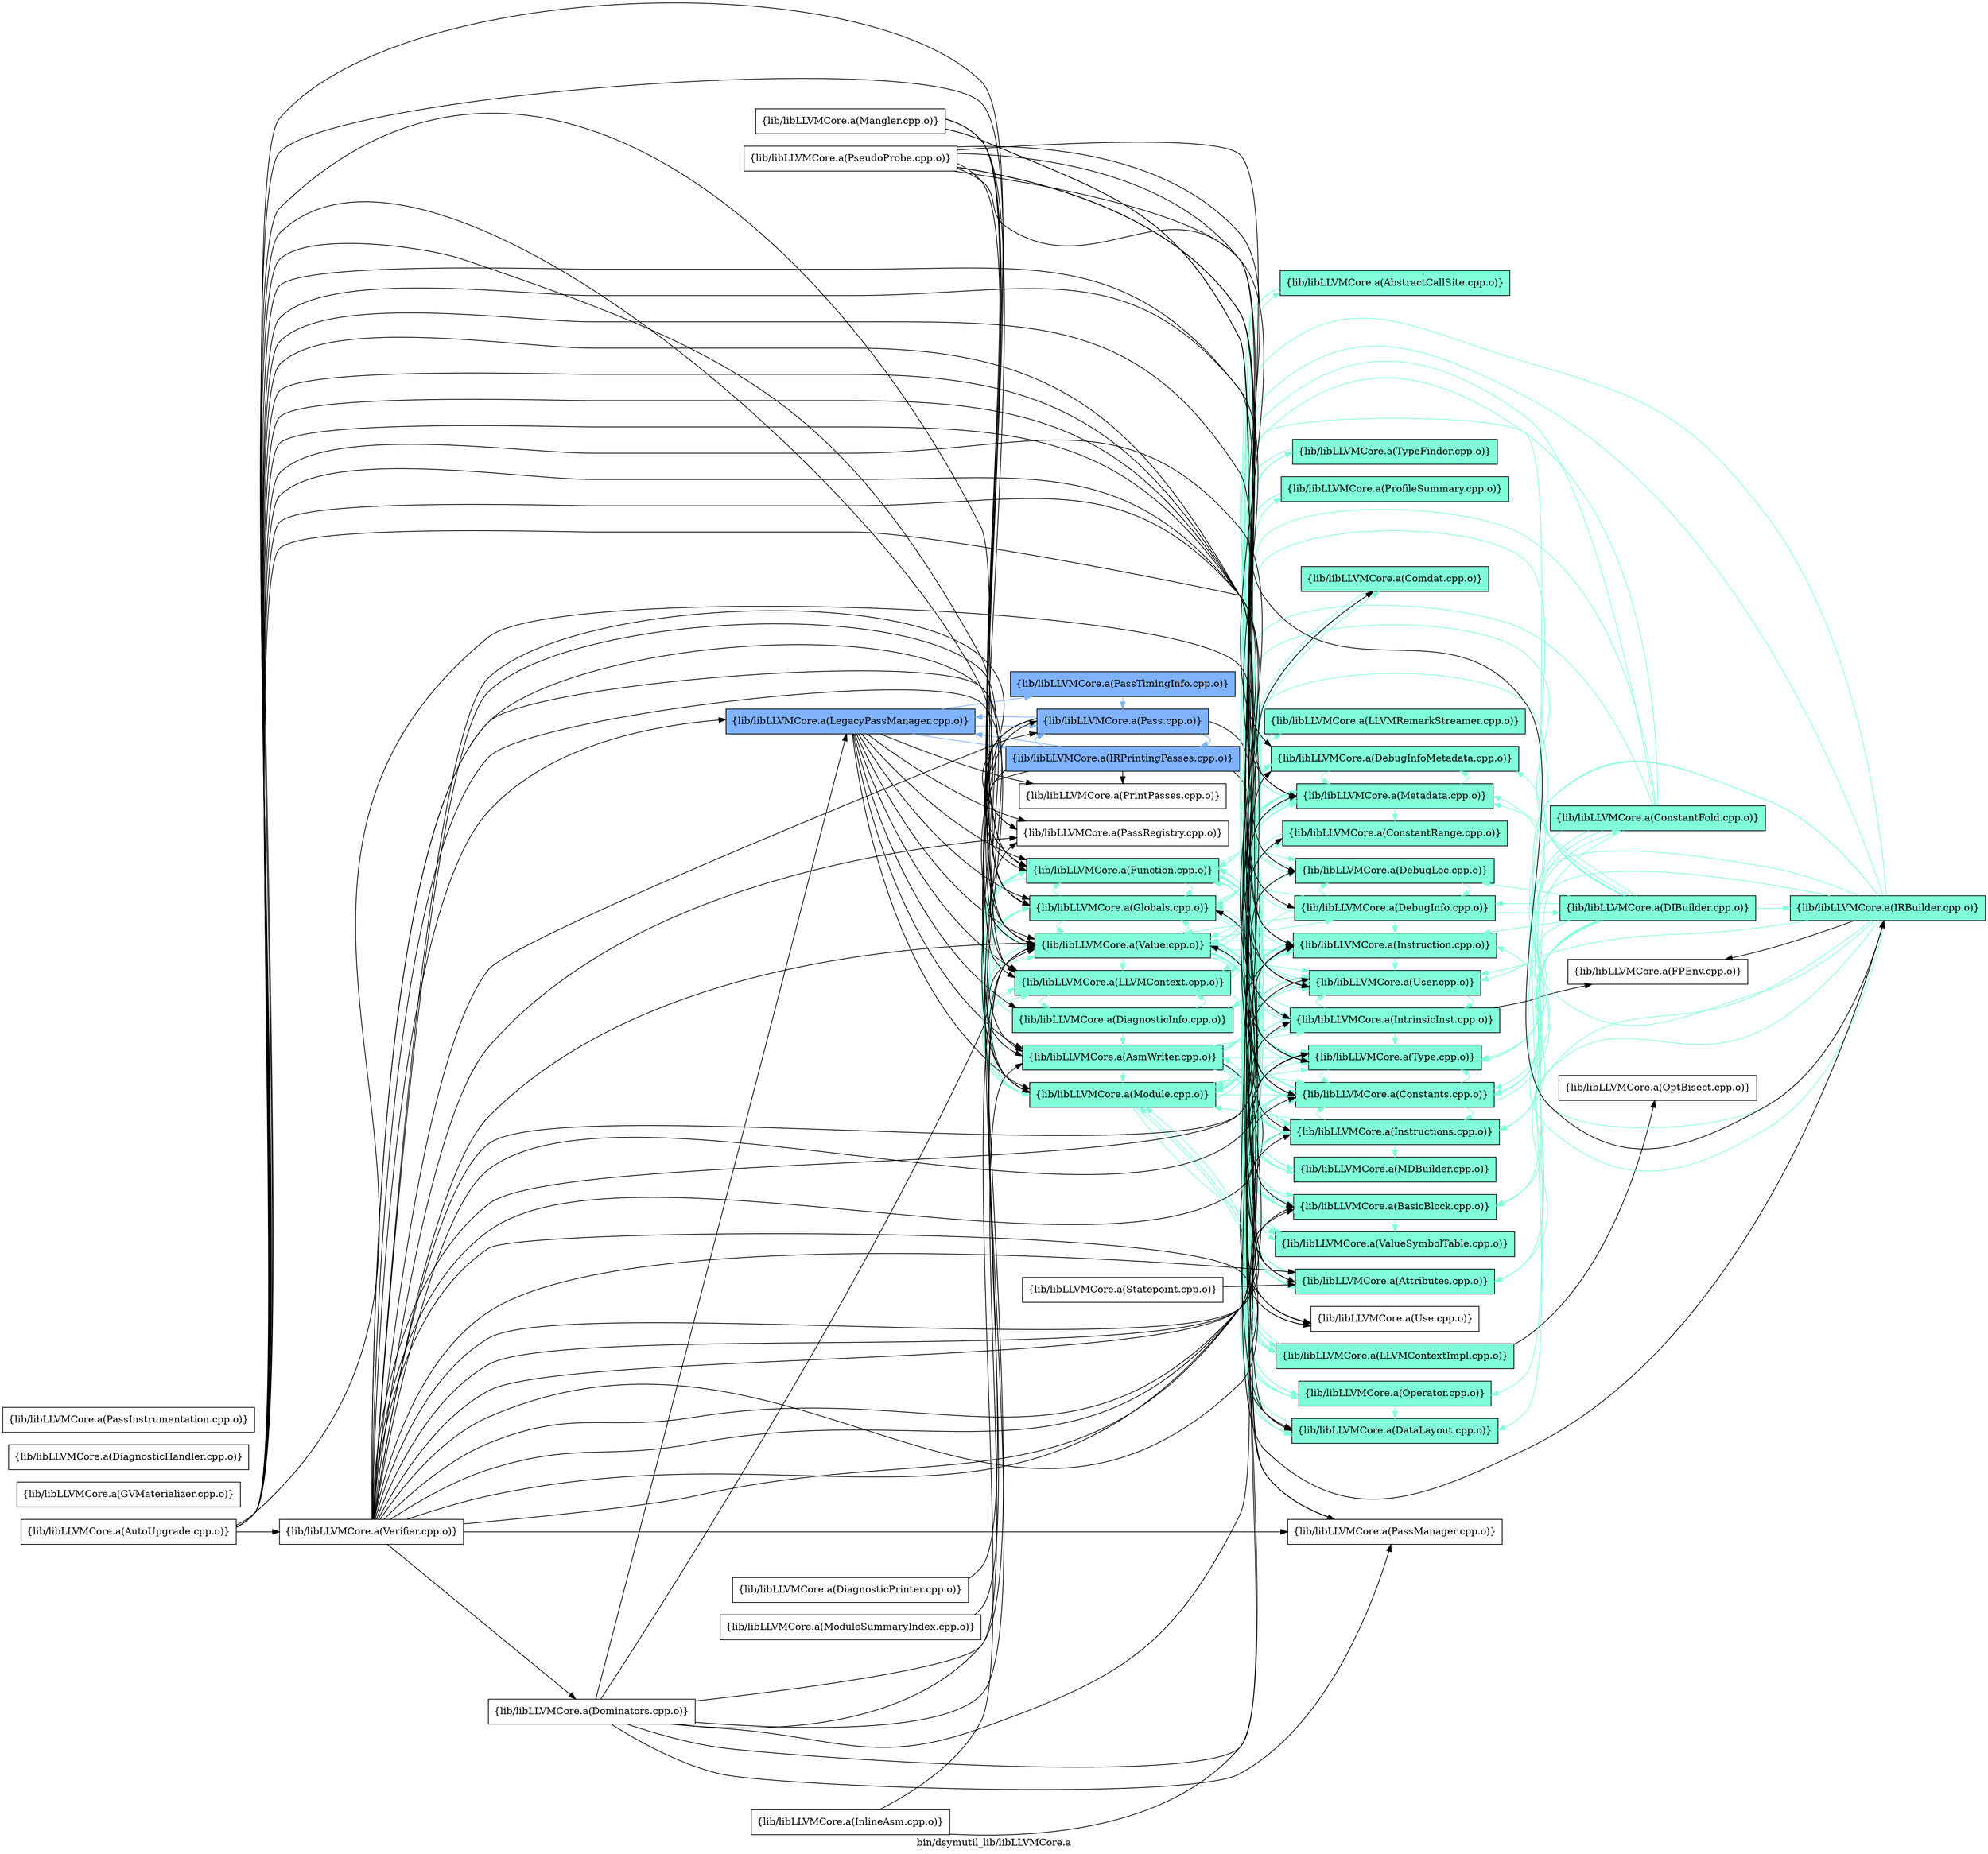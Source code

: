 digraph "bin/dsymutil_lib/libLLVMCore.a" {
	label="bin/dsymutil_lib/libLLVMCore.a";
	rankdir=LR;
	{ rank=same; Node0x5653fc4d4bd8;  }
	{ rank=same; Node0x5653fc4e3868; Node0x5653fc4da9e8; Node0x5653fc4e4218; Node0x5653fc4f0338; Node0x5653fc4eead8; Node0x5653fc4f6918; Node0x5653fc4d07b8; Node0x5653fc4e9128; Node0x5653fc4e13d8; Node0x5653fc4e1b08; Node0x5653fc4dfad8; Node0x5653fc4eb798;  }
	{ rank=same; Node0x5653fc4e4448; Node0x5653fc4ef438; Node0x5653fc4d1028; Node0x5653fc4e1ec8; Node0x5653fc4e2c88; Node0x5653fc4e4538; Node0x5653fc4daa38; Node0x5653fc4db3e8; Node0x5653fc4f7868; Node0x5653fc4f83f8; Node0x5653fc4d44a8; Node0x5653fc4e9a88; Node0x5653fc4eaf78; Node0x5653fc4ec058; Node0x5653fc4e18d8; Node0x5653fc4e2918; Node0x5653fc4dc068; Node0x5653fc4e7828; Node0x5653fc4ea258; Node0x5653fc4ea898; Node0x5653fc4e0ca8; Node0x5653fc4d3b48; Node0x5653fc4d52b8; Node0x5653fc4e00c8; Node0x5653fc4e2058;  }
	{ rank=same; Node0x5653fc4dcce8; Node0x5653fc4f0a68; Node0x5653fc4e7288; Node0x5653fc4e1248;  }

	Node0x5653fc4d4bd8 [shape=record,shape=box,group=2,style=filled,fillcolor="0.600000 0.5 1",label="{lib/libLLVMCore.a(LegacyPassManager.cpp.o)}"];
	Node0x5653fc4d4bd8 -> Node0x5653fc4e3868;
	Node0x5653fc4d4bd8 -> Node0x5653fc4da9e8;
	Node0x5653fc4d4bd8 -> Node0x5653fc4e4218;
	Node0x5653fc4d4bd8 -> Node0x5653fc4f0338;
	Node0x5653fc4d4bd8 -> Node0x5653fc4eead8[color="0.600000 0.5 1"];
	Node0x5653fc4d4bd8 -> Node0x5653fc4f6918;
	Node0x5653fc4d4bd8 -> Node0x5653fc4d07b8;
	Node0x5653fc4d4bd8 -> Node0x5653fc4e9128[color="0.600000 0.5 1"];
	Node0x5653fc4d4bd8 -> Node0x5653fc4e13d8;
	Node0x5653fc4d4bd8 -> Node0x5653fc4e1b08[color="0.600000 0.5 1"];
	Node0x5653fc4d4bd8 -> Node0x5653fc4dfad8;
	Node0x5653fc4d4bd8 -> Node0x5653fc4eb798;
	Node0x5653fc4d07b8 [shape=record,shape=box,group=1,style=filled,fillcolor="0.450000 0.5 1",label="{lib/libLLVMCore.a(Module.cpp.o)}"];
	Node0x5653fc4d07b8 -> Node0x5653fc4e1ec8[color="0.450000 0.5 1"];
	Node0x5653fc4d07b8 -> Node0x5653fc4e2c88[color="0.450000 0.5 1"];
	Node0x5653fc4d07b8 -> Node0x5653fc4da9e8[color="0.450000 0.5 1"];
	Node0x5653fc4d07b8 -> Node0x5653fc4dc068[color="0.450000 0.5 1"];
	Node0x5653fc4d07b8 -> Node0x5653fc4f0338[color="0.450000 0.5 1"];
	Node0x5653fc4d07b8 -> Node0x5653fc4f6918[color="0.450000 0.5 1"];
	Node0x5653fc4d07b8 -> Node0x5653fc4d1028[color="0.450000 0.5 1"];
	Node0x5653fc4d07b8 -> Node0x5653fc4e00c8[color="0.450000 0.5 1"];
	Node0x5653fc4d07b8 -> Node0x5653fc4e9a88[color="0.450000 0.5 1"];
	Node0x5653fc4d07b8 -> Node0x5653fc4ea258[color="0.450000 0.5 1"];
	Node0x5653fc4d07b8 -> Node0x5653fc4eaf78[color="0.450000 0.5 1"];
	Node0x5653fc4d07b8 -> Node0x5653fc4eb798[color="0.450000 0.5 1"];
	Node0x5653fc4d07b8 -> Node0x5653fc4ec058[color="0.450000 0.5 1"];
	Node0x5653fc4e9128 [shape=record,shape=box,group=2,style=filled,fillcolor="0.600000 0.5 1",label="{lib/libLLVMCore.a(Pass.cpp.o)}"];
	Node0x5653fc4e9128 -> Node0x5653fc4da9e8;
	Node0x5653fc4e9128 -> Node0x5653fc4daa38;
	Node0x5653fc4e9128 -> Node0x5653fc4eead8[color="0.600000 0.5 1"];
	Node0x5653fc4e9128 -> Node0x5653fc4f6918;
	Node0x5653fc4e9128 -> Node0x5653fc4d4bd8[color="0.600000 0.5 1"];
	Node0x5653fc4e9128 -> Node0x5653fc4e13d8;
	Node0x5653fc4e9128 -> Node0x5653fc4eb798;
	Node0x5653fc4eb798 [shape=record,shape=box,group=1,style=filled,fillcolor="0.450000 0.5 1",label="{lib/libLLVMCore.a(Value.cpp.o)}"];
	Node0x5653fc4eb798 -> Node0x5653fc4e1ec8[color="0.450000 0.5 1"];
	Node0x5653fc4eb798 -> Node0x5653fc4e2c88[color="0.450000 0.5 1"];
	Node0x5653fc4eb798 -> Node0x5653fc4e2058[color="0.450000 0.5 1"];
	Node0x5653fc4eb798 -> Node0x5653fc4da9e8[color="0.450000 0.5 1"];
	Node0x5653fc4eb798 -> Node0x5653fc4daa38[color="0.450000 0.5 1"];
	Node0x5653fc4eb798 -> Node0x5653fc4db3e8[color="0.450000 0.5 1"];
	Node0x5653fc4eb798 -> Node0x5653fc4f0338[color="0.450000 0.5 1"];
	Node0x5653fc4eb798 -> Node0x5653fc4ef438[color="0.450000 0.5 1"];
	Node0x5653fc4eb798 -> Node0x5653fc4f7868[color="0.450000 0.5 1"];
	Node0x5653fc4eb798 -> Node0x5653fc4f83f8[color="0.450000 0.5 1"];
	Node0x5653fc4eb798 -> Node0x5653fc4f6918[color="0.450000 0.5 1"];
	Node0x5653fc4eb798 -> Node0x5653fc4d3b48[color="0.450000 0.5 1"];
	Node0x5653fc4eb798 -> Node0x5653fc4d1028[color="0.450000 0.5 1"];
	Node0x5653fc4eb798 -> Node0x5653fc4e7828[color="0.450000 0.5 1"];
	Node0x5653fc4eb798 -> Node0x5653fc4e9a88[color="0.450000 0.5 1"];
	Node0x5653fc4eb798 -> Node0x5653fc4ea898;
	Node0x5653fc4eb798 -> Node0x5653fc4eaf78[color="0.450000 0.5 1"];
	Node0x5653fc4eb798 -> Node0x5653fc4ec058[color="0.450000 0.5 1"];
	Node0x5653fc4e1ec8 [shape=record,shape=box,group=1,style=filled,fillcolor="0.450000 0.5 1",label="{lib/libLLVMCore.a(Constants.cpp.o)}"];
	Node0x5653fc4e1ec8 -> Node0x5653fc4da9e8[color="0.450000 0.5 1"];
	Node0x5653fc4e1ec8 -> Node0x5653fc4dcce8[color="0.450000 0.5 1"];
	Node0x5653fc4e1ec8 -> Node0x5653fc4f0338[color="0.450000 0.5 1"];
	Node0x5653fc4e1ec8 -> Node0x5653fc4ef438[color="0.450000 0.5 1"];
	Node0x5653fc4e1ec8 -> Node0x5653fc4f7868[color="0.450000 0.5 1"];
	Node0x5653fc4e1ec8 -> Node0x5653fc4e7828[color="0.450000 0.5 1"];
	Node0x5653fc4e1ec8 -> Node0x5653fc4e9a88[color="0.450000 0.5 1"];
	Node0x5653fc4e1ec8 -> Node0x5653fc4eaf78[color="0.450000 0.5 1"];
	Node0x5653fc4e1ec8 -> Node0x5653fc4eb798[color="0.450000 0.5 1"];
	Node0x5653fc4daa38 [shape=record,shape=box,group=1,style=filled,fillcolor="0.450000 0.5 1",label="{lib/libLLVMCore.a(Attributes.cpp.o)}"];
	Node0x5653fc4daa38 -> Node0x5653fc4da9e8[color="0.450000 0.5 1"];
	Node0x5653fc4daa38 -> Node0x5653fc4e4218[color="0.450000 0.5 1"];
	Node0x5653fc4d17a8 [shape=record,shape=box,group=0,label="{lib/libLLVMCore.a(Mangler.cpp.o)}"];
	Node0x5653fc4d17a8 -> Node0x5653fc4e2c88;
	Node0x5653fc4d17a8 -> Node0x5653fc4da9e8;
	Node0x5653fc4d17a8 -> Node0x5653fc4daa38;
	Node0x5653fc4d17a8 -> Node0x5653fc4f0338;
	Node0x5653fc4d17a8 -> Node0x5653fc4d07b8;
	Node0x5653fc4d17a8 -> Node0x5653fc4eb798;
	Node0x5653fc4d1028 [shape=record,shape=box,group=1,style=filled,fillcolor="0.450000 0.5 1",label="{lib/libLLVMCore.a(Metadata.cpp.o)}"];
	Node0x5653fc4d1028 -> Node0x5653fc4e18d8[color="0.450000 0.5 1"];
	Node0x5653fc4d1028 -> Node0x5653fc4e1ec8[color="0.450000 0.5 1"];
	Node0x5653fc4d1028 -> Node0x5653fc4e2918[color="0.450000 0.5 1"];
	Node0x5653fc4d1028 -> Node0x5653fc4e4448[color="0.450000 0.5 1"];
	Node0x5653fc4d1028 -> Node0x5653fc4f6918[color="0.450000 0.5 1"];
	Node0x5653fc4d1028 -> Node0x5653fc4d3b48[color="0.450000 0.5 1"];
	Node0x5653fc4d1028 -> Node0x5653fc4d44a8[color="0.450000 0.5 1"];
	Node0x5653fc4d1028 -> Node0x5653fc4d07b8[color="0.450000 0.5 1"];
	Node0x5653fc4d1028 -> Node0x5653fc4e9a88[color="0.450000 0.5 1"];
	Node0x5653fc4d1028 -> Node0x5653fc4eb798[color="0.450000 0.5 1"];
	Node0x5653fc4e2c88 [shape=record,shape=box,group=1,style=filled,fillcolor="0.450000 0.5 1",label="{lib/libLLVMCore.a(DataLayout.cpp.o)}"];
	Node0x5653fc4e2c88 -> Node0x5653fc4f0338[color="0.450000 0.5 1"];
	Node0x5653fc4e2c88 -> Node0x5653fc4d07b8[color="0.450000 0.5 1"];
	Node0x5653fc4e2c88 -> Node0x5653fc4e9a88[color="0.450000 0.5 1"];
	Node0x5653fc4e3868 [shape=record,shape=box,group=1,style=filled,fillcolor="0.450000 0.5 1",label="{lib/libLLVMCore.a(DiagnosticInfo.cpp.o)}"];
	Node0x5653fc4e3868 -> Node0x5653fc4e4448[color="0.450000 0.5 1"];
	Node0x5653fc4e3868 -> Node0x5653fc4da9e8[color="0.450000 0.5 1"];
	Node0x5653fc4e3868 -> Node0x5653fc4e4218[color="0.450000 0.5 1"];
	Node0x5653fc4e3868 -> Node0x5653fc4ef438[color="0.450000 0.5 1"];
	Node0x5653fc4e3868 -> Node0x5653fc4f6918[color="0.450000 0.5 1"];
	Node0x5653fc4e3868 -> Node0x5653fc4d1028[color="0.450000 0.5 1"];
	Node0x5653fc4e3868 -> Node0x5653fc4eb798[color="0.450000 0.5 1"];
	Node0x5653fc4da9e8 [shape=record,shape=box,group=1,style=filled,fillcolor="0.450000 0.5 1",label="{lib/libLLVMCore.a(Function.cpp.o)}"];
	Node0x5653fc4da9e8 -> Node0x5653fc4e1ec8[color="0.450000 0.5 1"];
	Node0x5653fc4da9e8 -> Node0x5653fc4e2c88[color="0.450000 0.5 1"];
	Node0x5653fc4da9e8 -> Node0x5653fc4e4538[color="0.450000 0.5 1"];
	Node0x5653fc4da9e8 -> Node0x5653fc4daa38[color="0.450000 0.5 1"];
	Node0x5653fc4da9e8 -> Node0x5653fc4db3e8[color="0.450000 0.5 1"];
	Node0x5653fc4da9e8 -> Node0x5653fc4f0338[color="0.450000 0.5 1"];
	Node0x5653fc4da9e8 -> Node0x5653fc4f7868[color="0.450000 0.5 1"];
	Node0x5653fc4da9e8 -> Node0x5653fc4f83f8[color="0.450000 0.5 1"];
	Node0x5653fc4da9e8 -> Node0x5653fc4f6918[color="0.450000 0.5 1"];
	Node0x5653fc4da9e8 -> Node0x5653fc4d44a8[color="0.450000 0.5 1"];
	Node0x5653fc4da9e8 -> Node0x5653fc4d1028[color="0.450000 0.5 1"];
	Node0x5653fc4da9e8 -> Node0x5653fc4d07b8[color="0.450000 0.5 1"];
	Node0x5653fc4da9e8 -> Node0x5653fc4e9a88[color="0.450000 0.5 1"];
	Node0x5653fc4da9e8 -> Node0x5653fc4eaf78[color="0.450000 0.5 1"];
	Node0x5653fc4da9e8 -> Node0x5653fc4eb798[color="0.450000 0.5 1"];
	Node0x5653fc4da9e8 -> Node0x5653fc4ec058[color="0.450000 0.5 1"];
	Node0x5653fc4f0338 [shape=record,shape=box,group=1,style=filled,fillcolor="0.450000 0.5 1",label="{lib/libLLVMCore.a(Globals.cpp.o)}"];
	Node0x5653fc4f0338 -> Node0x5653fc4e18d8[color="0.450000 0.5 1"];
	Node0x5653fc4f0338 -> Node0x5653fc4e1ec8[color="0.450000 0.5 1"];
	Node0x5653fc4f0338 -> Node0x5653fc4da9e8[color="0.450000 0.5 1"];
	Node0x5653fc4f0338 -> Node0x5653fc4d1028[color="0.450000 0.5 1"];
	Node0x5653fc4f0338 -> Node0x5653fc4d07b8[color="0.450000 0.5 1"];
	Node0x5653fc4f0338 -> Node0x5653fc4e9a88[color="0.450000 0.5 1"];
	Node0x5653fc4f0338 -> Node0x5653fc4eaf78[color="0.450000 0.5 1"];
	Node0x5653fc4f0338 -> Node0x5653fc4eb798[color="0.450000 0.5 1"];
	Node0x5653fc4f0c98 [shape=record,shape=box,group=1,style=filled,fillcolor="0.450000 0.5 1",label="{lib/libLLVMCore.a(IRBuilder.cpp.o)}"];
	Node0x5653fc4f0c98 -> Node0x5653fc4e1ec8[color="0.450000 0.5 1"];
	Node0x5653fc4f0c98 -> Node0x5653fc4e2c88[color="0.450000 0.5 1"];
	Node0x5653fc4f0c98 -> Node0x5653fc4da9e8[color="0.450000 0.5 1"];
	Node0x5653fc4f0c98 -> Node0x5653fc4daa38[color="0.450000 0.5 1"];
	Node0x5653fc4f0c98 -> Node0x5653fc4db3e8[color="0.450000 0.5 1"];
	Node0x5653fc4f0c98 -> Node0x5653fc4f0338[color="0.450000 0.5 1"];
	Node0x5653fc4f0c98 -> Node0x5653fc4f0a68;
	Node0x5653fc4f0c98 -> Node0x5653fc4ef438[color="0.450000 0.5 1"];
	Node0x5653fc4f0c98 -> Node0x5653fc4f7868[color="0.450000 0.5 1"];
	Node0x5653fc4f0c98 -> Node0x5653fc4d1028[color="0.450000 0.5 1"];
	Node0x5653fc4f0c98 -> Node0x5653fc4e9a88[color="0.450000 0.5 1"];
	Node0x5653fc4f0c98 -> Node0x5653fc4eaf78[color="0.450000 0.5 1"];
	Node0x5653fc4f0c98 -> Node0x5653fc4eb798[color="0.450000 0.5 1"];
	Node0x5653fc4efbb8 [shape=record,shape=box,group=0,label="{lib/libLLVMCore.a(InlineAsm.cpp.o)}"];
	Node0x5653fc4efbb8 -> Node0x5653fc4e9a88;
	Node0x5653fc4efbb8 -> Node0x5653fc4eb798;
	Node0x5653fc4ef438 [shape=record,shape=box,group=1,style=filled,fillcolor="0.450000 0.5 1",label="{lib/libLLVMCore.a(Instruction.cpp.o)}"];
	Node0x5653fc4ef438 -> Node0x5653fc4e1ec8[color="0.450000 0.5 1"];
	Node0x5653fc4ef438 -> Node0x5653fc4daa38[color="0.450000 0.5 1"];
	Node0x5653fc4ef438 -> Node0x5653fc4db3e8[color="0.450000 0.5 1"];
	Node0x5653fc4ef438 -> Node0x5653fc4f7868[color="0.450000 0.5 1"];
	Node0x5653fc4ef438 -> Node0x5653fc4d1028[color="0.450000 0.5 1"];
	Node0x5653fc4ef438 -> Node0x5653fc4eaf78[color="0.450000 0.5 1"];
	Node0x5653fc4ef438 -> Node0x5653fc4eb798[color="0.450000 0.5 1"];
	Node0x5653fc4f7868 [shape=record,shape=box,group=1,style=filled,fillcolor="0.450000 0.5 1",label="{lib/libLLVMCore.a(Instructions.cpp.o)}"];
	Node0x5653fc4f7868 -> Node0x5653fc4e1ec8[color="0.450000 0.5 1"];
	Node0x5653fc4f7868 -> Node0x5653fc4e2c88[color="0.450000 0.5 1"];
	Node0x5653fc4f7868 -> Node0x5653fc4da9e8[color="0.450000 0.5 1"];
	Node0x5653fc4f7868 -> Node0x5653fc4daa38[color="0.450000 0.5 1"];
	Node0x5653fc4f7868 -> Node0x5653fc4db3e8[color="0.450000 0.5 1"];
	Node0x5653fc4f7868 -> Node0x5653fc4ef438[color="0.450000 0.5 1"];
	Node0x5653fc4f7868 -> Node0x5653fc4d3b48[color="0.450000 0.5 1"];
	Node0x5653fc4f7868 -> Node0x5653fc4d44a8[color="0.450000 0.5 1"];
	Node0x5653fc4f7868 -> Node0x5653fc4d1028[color="0.450000 0.5 1"];
	Node0x5653fc4f7868 -> Node0x5653fc4d07b8[color="0.450000 0.5 1"];
	Node0x5653fc4f7868 -> Node0x5653fc4e7828[color="0.450000 0.5 1"];
	Node0x5653fc4f7868 -> Node0x5653fc4e9a88[color="0.450000 0.5 1"];
	Node0x5653fc4f7868 -> Node0x5653fc4ea898;
	Node0x5653fc4f7868 -> Node0x5653fc4eaf78[color="0.450000 0.5 1"];
	Node0x5653fc4f7868 -> Node0x5653fc4eb798[color="0.450000 0.5 1"];
	Node0x5653fc4f6918 [shape=record,shape=box,group=1,style=filled,fillcolor="0.450000 0.5 1",label="{lib/libLLVMCore.a(LLVMContext.cpp.o)}"];
	Node0x5653fc4f6918 -> Node0x5653fc4e3868[color="0.450000 0.5 1"];
	Node0x5653fc4f6918 -> Node0x5653fc4d3b48[color="0.450000 0.5 1"];
	Node0x5653fc4f6918 -> Node0x5653fc4d52b8[color="0.450000 0.5 1"];
	Node0x5653fc4e9a88 [shape=record,shape=box,group=1,style=filled,fillcolor="0.450000 0.5 1",label="{lib/libLLVMCore.a(Type.cpp.o)}"];
	Node0x5653fc4e9a88 -> Node0x5653fc4e1ec8[color="0.450000 0.5 1"];
	Node0x5653fc4eaf78 [shape=record,shape=box,group=1,style=filled,fillcolor="0.450000 0.5 1",label="{lib/libLLVMCore.a(User.cpp.o)}"];
	Node0x5653fc4eaf78 -> Node0x5653fc4f83f8[color="0.450000 0.5 1"];
	Node0x5653fc4eaf78 -> Node0x5653fc4ea898;
	Node0x5653fc4db3e8 [shape=record,shape=box,group=1,style=filled,fillcolor="0.450000 0.5 1",label="{lib/libLLVMCore.a(BasicBlock.cpp.o)}"];
	Node0x5653fc4db3e8 -> Node0x5653fc4e1ec8[color="0.450000 0.5 1"];
	Node0x5653fc4db3e8 -> Node0x5653fc4ef438[color="0.450000 0.5 1"];
	Node0x5653fc4db3e8 -> Node0x5653fc4f7868[color="0.450000 0.5 1"];
	Node0x5653fc4db3e8 -> Node0x5653fc4d1028[color="0.450000 0.5 1"];
	Node0x5653fc4db3e8 -> Node0x5653fc4e9a88[color="0.450000 0.5 1"];
	Node0x5653fc4db3e8 -> Node0x5653fc4eaf78[color="0.450000 0.5 1"];
	Node0x5653fc4db3e8 -> Node0x5653fc4eb798[color="0.450000 0.5 1"];
	Node0x5653fc4db3e8 -> Node0x5653fc4ec058[color="0.450000 0.5 1"];
	Node0x5653fc4f83f8 [shape=record,shape=box,group=1,style=filled,fillcolor="0.450000 0.5 1",label="{lib/libLLVMCore.a(IntrinsicInst.cpp.o)}"];
	Node0x5653fc4f83f8 -> Node0x5653fc4e1ec8[color="0.450000 0.5 1"];
	Node0x5653fc4f83f8 -> Node0x5653fc4e2c88[color="0.450000 0.5 1"];
	Node0x5653fc4f83f8 -> Node0x5653fc4e2918[color="0.450000 0.5 1"];
	Node0x5653fc4f83f8 -> Node0x5653fc4db3e8[color="0.450000 0.5 1"];
	Node0x5653fc4f83f8 -> Node0x5653fc4f0a68;
	Node0x5653fc4f83f8 -> Node0x5653fc4ef438[color="0.450000 0.5 1"];
	Node0x5653fc4f83f8 -> Node0x5653fc4f7868[color="0.450000 0.5 1"];
	Node0x5653fc4f83f8 -> Node0x5653fc4d1028[color="0.450000 0.5 1"];
	Node0x5653fc4f83f8 -> Node0x5653fc4d07b8[color="0.450000 0.5 1"];
	Node0x5653fc4f83f8 -> Node0x5653fc4e9a88[color="0.450000 0.5 1"];
	Node0x5653fc4f83f8 -> Node0x5653fc4eaf78[color="0.450000 0.5 1"];
	Node0x5653fc4f83f8 -> Node0x5653fc4eb798[color="0.450000 0.5 1"];
	Node0x5653fc4e7828 [shape=record,shape=box,group=1,style=filled,fillcolor="0.450000 0.5 1",label="{lib/libLLVMCore.a(Operator.cpp.o)}"];
	Node0x5653fc4e7828 -> Node0x5653fc4e1ec8[color="0.450000 0.5 1"];
	Node0x5653fc4e7828 -> Node0x5653fc4e2c88[color="0.450000 0.5 1"];
	Node0x5653fc4e7828 -> Node0x5653fc4e9a88[color="0.450000 0.5 1"];
	Node0x5653fc4e2918 [shape=record,shape=box,group=1,style=filled,fillcolor="0.450000 0.5 1",label="{lib/libLLVMCore.a(DebugInfoMetadata.cpp.o)}"];
	Node0x5653fc4e2918 -> Node0x5653fc4e1ec8[color="0.450000 0.5 1"];
	Node0x5653fc4e2918 -> Node0x5653fc4f6918[color="0.450000 0.5 1"];
	Node0x5653fc4e2918 -> Node0x5653fc4d3b48[color="0.450000 0.5 1"];
	Node0x5653fc4e2918 -> Node0x5653fc4d1028[color="0.450000 0.5 1"];
	Node0x5653fc4e2918 -> Node0x5653fc4e9a88[color="0.450000 0.5 1"];
	Node0x5653fc4e18d8 [shape=record,shape=box,group=1,style=filled,fillcolor="0.450000 0.5 1",label="{lib/libLLVMCore.a(ConstantRange.cpp.o)}"];
	Node0x5653fc4e18d8 -> Node0x5653fc4f7868[color="0.450000 0.5 1"];
	Node0x5653fc4e13d8 [shape=record,shape=box,group=0,label="{lib/libLLVMCore.a(PassRegistry.cpp.o)}"];
	Node0x5653fc4e4448 [shape=record,shape=box,group=1,style=filled,fillcolor="0.450000 0.5 1",label="{lib/libLLVMCore.a(DebugLoc.cpp.o)}"];
	Node0x5653fc4e4448 -> Node0x5653fc4e2058[color="0.450000 0.5 1"];
	Node0x5653fc4e4448 -> Node0x5653fc4e2918[color="0.450000 0.5 1"];
	Node0x5653fc4e4448 -> Node0x5653fc4d1028[color="0.450000 0.5 1"];
	Node0x5653fc4dbb68 [shape=record,shape=box,group=0,label="{lib/libLLVMCore.a(Dominators.cpp.o)}"];
	Node0x5653fc4dbb68 -> Node0x5653fc4e4218;
	Node0x5653fc4dbb68 -> Node0x5653fc4db3e8;
	Node0x5653fc4dbb68 -> Node0x5653fc4ef438;
	Node0x5653fc4dbb68 -> Node0x5653fc4d4bd8;
	Node0x5653fc4dbb68 -> Node0x5653fc4e9128;
	Node0x5653fc4dbb68 -> Node0x5653fc4e0ca8;
	Node0x5653fc4dbb68 -> Node0x5653fc4e13d8;
	Node0x5653fc4dbb68 -> Node0x5653fc4eb798;
	Node0x5653fc4ea898 [shape=record,shape=box,group=0,label="{lib/libLLVMCore.a(Use.cpp.o)}"];
	Node0x5653fc4e4218 [shape=record,shape=box,group=1,style=filled,fillcolor="0.450000 0.5 1",label="{lib/libLLVMCore.a(AsmWriter.cpp.o)}"];
	Node0x5653fc4e4218 -> Node0x5653fc4e18d8[color="0.450000 0.5 1"];
	Node0x5653fc4e4218 -> Node0x5653fc4e1ec8[color="0.450000 0.5 1"];
	Node0x5653fc4e4218 -> Node0x5653fc4e2918[color="0.450000 0.5 1"];
	Node0x5653fc4e4218 -> Node0x5653fc4da9e8[color="0.450000 0.5 1"];
	Node0x5653fc4e4218 -> Node0x5653fc4daa38[color="0.450000 0.5 1"];
	Node0x5653fc4e4218 -> Node0x5653fc4db3e8[color="0.450000 0.5 1"];
	Node0x5653fc4e4218 -> Node0x5653fc4dc068[color="0.450000 0.5 1"];
	Node0x5653fc4e4218 -> Node0x5653fc4f0338[color="0.450000 0.5 1"];
	Node0x5653fc4e4218 -> Node0x5653fc4ef438[color="0.450000 0.5 1"];
	Node0x5653fc4e4218 -> Node0x5653fc4f7868[color="0.450000 0.5 1"];
	Node0x5653fc4e4218 -> Node0x5653fc4f83f8[color="0.450000 0.5 1"];
	Node0x5653fc4e4218 -> Node0x5653fc4f6918[color="0.450000 0.5 1"];
	Node0x5653fc4e4218 -> Node0x5653fc4d1028[color="0.450000 0.5 1"];
	Node0x5653fc4e4218 -> Node0x5653fc4d07b8[color="0.450000 0.5 1"];
	Node0x5653fc4e4218 -> Node0x5653fc4e7828[color="0.450000 0.5 1"];
	Node0x5653fc4e4218 -> Node0x5653fc4e9a88[color="0.450000 0.5 1"];
	Node0x5653fc4e4218 -> Node0x5653fc4ea258[color="0.450000 0.5 1"];
	Node0x5653fc4e4218 -> Node0x5653fc4ea898;
	Node0x5653fc4e4218 -> Node0x5653fc4eaf78[color="0.450000 0.5 1"];
	Node0x5653fc4e4218 -> Node0x5653fc4eb798[color="0.450000 0.5 1"];
	Node0x5653fc4dc068 [shape=record,shape=box,group=1,style=filled,fillcolor="0.450000 0.5 1",label="{lib/libLLVMCore.a(Comdat.cpp.o)}"];
	Node0x5653fc4dc068 -> Node0x5653fc4d07b8[color="0.450000 0.5 1"];
	Node0x5653fc4e1b08 [shape=record,shape=box,group=2,style=filled,fillcolor="0.600000 0.5 1",label="{lib/libLLVMCore.a(PassTimingInfo.cpp.o)}"];
	Node0x5653fc4e1b08 -> Node0x5653fc4e9128[color="0.600000 0.5 1"];
	Node0x5653fc4e2058 [shape=record,shape=box,group=1,style=filled,fillcolor="0.450000 0.5 1",label="{lib/libLLVMCore.a(DebugInfo.cpp.o)}"];
	Node0x5653fc4e2058 -> Node0x5653fc4e1248[color="0.450000 0.5 1"];
	Node0x5653fc4e2058 -> Node0x5653fc4e2918[color="0.450000 0.5 1"];
	Node0x5653fc4e2058 -> Node0x5653fc4e4448[color="0.450000 0.5 1"];
	Node0x5653fc4e2058 -> Node0x5653fc4da9e8[color="0.450000 0.5 1"];
	Node0x5653fc4e2058 -> Node0x5653fc4ef438[color="0.450000 0.5 1"];
	Node0x5653fc4e2058 -> Node0x5653fc4d1028[color="0.450000 0.5 1"];
	Node0x5653fc4e2058 -> Node0x5653fc4d07b8[color="0.450000 0.5 1"];
	Node0x5653fc4e2058 -> Node0x5653fc4eb798[color="0.450000 0.5 1"];
	Node0x5653fc4dfad8 [shape=record,shape=box,group=0,label="{lib/libLLVMCore.a(PrintPasses.cpp.o)}"];
	Node0x5653fc4eead8 [shape=record,shape=box,group=2,style=filled,fillcolor="0.600000 0.5 1",label="{lib/libLLVMCore.a(IRPrintingPasses.cpp.o)}"];
	Node0x5653fc4eead8 -> Node0x5653fc4e4218;
	Node0x5653fc4eead8 -> Node0x5653fc4d4bd8[color="0.600000 0.5 1"];
	Node0x5653fc4eead8 -> Node0x5653fc4e9128[color="0.600000 0.5 1"];
	Node0x5653fc4eead8 -> Node0x5653fc4e0ca8;
	Node0x5653fc4eead8 -> Node0x5653fc4e13d8;
	Node0x5653fc4eead8 -> Node0x5653fc4dfad8;
	Node0x5653fc4eead8 -> Node0x5653fc4eb798;
	Node0x5653fc4ec738 [shape=record,shape=box,group=0,label="{lib/libLLVMCore.a(Verifier.cpp.o)}"];
	Node0x5653fc4ec738 -> Node0x5653fc4e18d8;
	Node0x5653fc4ec738 -> Node0x5653fc4e1ec8;
	Node0x5653fc4ec738 -> Node0x5653fc4e2c88;
	Node0x5653fc4ec738 -> Node0x5653fc4e2918;
	Node0x5653fc4ec738 -> Node0x5653fc4e4448;
	Node0x5653fc4ec738 -> Node0x5653fc4dbb68;
	Node0x5653fc4ec738 -> Node0x5653fc4da9e8;
	Node0x5653fc4ec738 -> Node0x5653fc4e4218;
	Node0x5653fc4ec738 -> Node0x5653fc4daa38;
	Node0x5653fc4ec738 -> Node0x5653fc4db3e8;
	Node0x5653fc4ec738 -> Node0x5653fc4dc068;
	Node0x5653fc4ec738 -> Node0x5653fc4f0338;
	Node0x5653fc4ec738 -> Node0x5653fc4ef438;
	Node0x5653fc4ec738 -> Node0x5653fc4f7868;
	Node0x5653fc4ec738 -> Node0x5653fc4f83f8;
	Node0x5653fc4ec738 -> Node0x5653fc4f6918;
	Node0x5653fc4ec738 -> Node0x5653fc4d4bd8;
	Node0x5653fc4ec738 -> Node0x5653fc4d1028;
	Node0x5653fc4ec738 -> Node0x5653fc4d07b8;
	Node0x5653fc4ec738 -> Node0x5653fc4e9128;
	Node0x5653fc4ec738 -> Node0x5653fc4e0ca8;
	Node0x5653fc4ec738 -> Node0x5653fc4e13d8;
	Node0x5653fc4ec738 -> Node0x5653fc4e9a88;
	Node0x5653fc4ec738 -> Node0x5653fc4eaf78;
	Node0x5653fc4ec738 -> Node0x5653fc4eb798;
	Node0x5653fc4d44a8 [shape=record,shape=box,group=1,style=filled,fillcolor="0.450000 0.5 1",label="{lib/libLLVMCore.a(MDBuilder.cpp.o)}"];
	Node0x5653fc4d44a8 -> Node0x5653fc4e1ec8[color="0.450000 0.5 1"];
	Node0x5653fc4d44a8 -> Node0x5653fc4d1028[color="0.450000 0.5 1"];
	Node0x5653fc4d44a8 -> Node0x5653fc4e9a88[color="0.450000 0.5 1"];
	Node0x5653fc4d44a8 -> Node0x5653fc4eb798[color="0.450000 0.5 1"];
	Node0x5653fc4e0ca8 [shape=record,shape=box,group=0,label="{lib/libLLVMCore.a(PassManager.cpp.o)}"];
	Node0x5653fc4e0ca8 -> Node0x5653fc4f0338;
	Node0x5653fc4e0ca8 -> Node0x5653fc4eb798;
	Node0x5653fc4e1248 [shape=record,shape=box,group=1,style=filled,fillcolor="0.450000 0.5 1",label="{lib/libLLVMCore.a(DIBuilder.cpp.o)}"];
	Node0x5653fc4e1248 -> Node0x5653fc4e1ec8[color="0.450000 0.5 1"];
	Node0x5653fc4e1248 -> Node0x5653fc4e2058[color="0.450000 0.5 1"];
	Node0x5653fc4e1248 -> Node0x5653fc4e2918[color="0.450000 0.5 1"];
	Node0x5653fc4e1248 -> Node0x5653fc4e4448[color="0.450000 0.5 1"];
	Node0x5653fc4e1248 -> Node0x5653fc4da9e8[color="0.450000 0.5 1"];
	Node0x5653fc4e1248 -> Node0x5653fc4daa38[color="0.450000 0.5 1"];
	Node0x5653fc4e1248 -> Node0x5653fc4db3e8[color="0.450000 0.5 1"];
	Node0x5653fc4e1248 -> Node0x5653fc4f0c98[color="0.450000 0.5 1"];
	Node0x5653fc4e1248 -> Node0x5653fc4ef438[color="0.450000 0.5 1"];
	Node0x5653fc4e1248 -> Node0x5653fc4f7868[color="0.450000 0.5 1"];
	Node0x5653fc4e1248 -> Node0x5653fc4d1028[color="0.450000 0.5 1"];
	Node0x5653fc4e1248 -> Node0x5653fc4d07b8[color="0.450000 0.5 1"];
	Node0x5653fc4e1248 -> Node0x5653fc4e9a88[color="0.450000 0.5 1"];
	Node0x5653fc4e1248 -> Node0x5653fc4eaf78[color="0.450000 0.5 1"];
	Node0x5653fc4e1248 -> Node0x5653fc4eb798[color="0.450000 0.5 1"];
	Node0x5653fc4dfbc8 [shape=record,shape=box,group=0,label="{lib/libLLVMCore.a(Statepoint.cpp.o)}"];
	Node0x5653fc4dfbc8 -> Node0x5653fc4daa38;
	Node0x5653fc4e0848 [shape=record,shape=box,group=0,label="{lib/libLLVMCore.a(PseudoProbe.cpp.o)}"];
	Node0x5653fc4e0848 -> Node0x5653fc4e1ec8;
	Node0x5653fc4e0848 -> Node0x5653fc4e2918;
	Node0x5653fc4e0848 -> Node0x5653fc4e4448;
	Node0x5653fc4e0848 -> Node0x5653fc4f0c98;
	Node0x5653fc4e0848 -> Node0x5653fc4ef438;
	Node0x5653fc4e0848 -> Node0x5653fc4d1028;
	Node0x5653fc4e0848 -> Node0x5653fc4e9a88;
	Node0x5653fc4e0848 -> Node0x5653fc4eaf78;
	Node0x5653fc4e0848 -> Node0x5653fc4eb798;
	Node0x5653fc4e4538 [shape=record,shape=box,group=1,style=filled,fillcolor="0.450000 0.5 1",label="{lib/libLLVMCore.a(AbstractCallSite.cpp.o)}"];
	Node0x5653fc4e4538 -> Node0x5653fc4e1ec8[color="0.450000 0.5 1"];
	Node0x5653fc4e4538 -> Node0x5653fc4f7868[color="0.450000 0.5 1"];
	Node0x5653fc4e4538 -> Node0x5653fc4d1028[color="0.450000 0.5 1"];
	Node0x5653fc4e4538 -> Node0x5653fc4eaf78[color="0.450000 0.5 1"];
	Node0x5653fc4dcce8 [shape=record,shape=box,group=1,style=filled,fillcolor="0.450000 0.5 1",label="{lib/libLLVMCore.a(ConstantFold.cpp.o)}"];
	Node0x5653fc4dcce8 -> Node0x5653fc4e1ec8[color="0.450000 0.5 1"];
	Node0x5653fc4dcce8 -> Node0x5653fc4da9e8[color="0.450000 0.5 1"];
	Node0x5653fc4dcce8 -> Node0x5653fc4f0338[color="0.450000 0.5 1"];
	Node0x5653fc4dcce8 -> Node0x5653fc4f7868[color="0.450000 0.5 1"];
	Node0x5653fc4dcce8 -> Node0x5653fc4d07b8[color="0.450000 0.5 1"];
	Node0x5653fc4dcce8 -> Node0x5653fc4e7828[color="0.450000 0.5 1"];
	Node0x5653fc4dcce8 -> Node0x5653fc4e9a88[color="0.450000 0.5 1"];
	Node0x5653fc4dcce8 -> Node0x5653fc4eb798[color="0.450000 0.5 1"];
	Node0x5653fc4e00c8 [shape=record,shape=box,group=1,style=filled,fillcolor="0.450000 0.5 1",label="{lib/libLLVMCore.a(ProfileSummary.cpp.o)}"];
	Node0x5653fc4e00c8 -> Node0x5653fc4e1ec8[color="0.450000 0.5 1"];
	Node0x5653fc4e00c8 -> Node0x5653fc4d1028[color="0.450000 0.5 1"];
	Node0x5653fc4e00c8 -> Node0x5653fc4e9a88[color="0.450000 0.5 1"];
	Node0x5653fc4dbb18 [shape=record,shape=box,group=0,label="{lib/libLLVMCore.a(AutoUpgrade.cpp.o)}"];
	Node0x5653fc4dbb18 -> Node0x5653fc4e1ec8;
	Node0x5653fc4dbb18 -> Node0x5653fc4e2c88;
	Node0x5653fc4dbb18 -> Node0x5653fc4e2058;
	Node0x5653fc4dbb18 -> Node0x5653fc4da9e8;
	Node0x5653fc4dbb18 -> Node0x5653fc4daa38;
	Node0x5653fc4dbb18 -> Node0x5653fc4db3e8;
	Node0x5653fc4dbb18 -> Node0x5653fc4f0338;
	Node0x5653fc4dbb18 -> Node0x5653fc4f0c98;
	Node0x5653fc4dbb18 -> Node0x5653fc4ef438;
	Node0x5653fc4dbb18 -> Node0x5653fc4f7868;
	Node0x5653fc4dbb18 -> Node0x5653fc4f83f8;
	Node0x5653fc4dbb18 -> Node0x5653fc4f6918;
	Node0x5653fc4dbb18 -> Node0x5653fc4d1028;
	Node0x5653fc4dbb18 -> Node0x5653fc4d07b8;
	Node0x5653fc4dbb18 -> Node0x5653fc4e9a88;
	Node0x5653fc4dbb18 -> Node0x5653fc4eaf78;
	Node0x5653fc4dbb18 -> Node0x5653fc4eb798;
	Node0x5653fc4dbb18 -> Node0x5653fc4ec738;
	Node0x5653fc4f1b98 [shape=record,shape=box,group=0,label="{lib/libLLVMCore.a(GVMaterializer.cpp.o)}"];
	Node0x5653fc4ea258 [shape=record,shape=box,group=1,style=filled,fillcolor="0.450000 0.5 1",label="{lib/libLLVMCore.a(TypeFinder.cpp.o)}"];
	Node0x5653fc4ea258 -> Node0x5653fc4da9e8[color="0.450000 0.5 1"];
	Node0x5653fc4ea258 -> Node0x5653fc4f0338[color="0.450000 0.5 1"];
	Node0x5653fc4ea258 -> Node0x5653fc4d1028[color="0.450000 0.5 1"];
	Node0x5653fc4ec058 [shape=record,shape=box,group=1,style=filled,fillcolor="0.450000 0.5 1",label="{lib/libLLVMCore.a(ValueSymbolTable.cpp.o)}"];
	Node0x5653fc4ec058 -> Node0x5653fc4eb798[color="0.450000 0.5 1"];
	Node0x5653fc4d3b48 [shape=record,shape=box,group=1,style=filled,fillcolor="0.450000 0.5 1",label="{lib/libLLVMCore.a(LLVMContextImpl.cpp.o)}"];
	Node0x5653fc4d3b48 -> Node0x5653fc4e1ec8[color="0.450000 0.5 1"];
	Node0x5653fc4d3b48 -> Node0x5653fc4e2918[color="0.450000 0.5 1"];
	Node0x5653fc4d3b48 -> Node0x5653fc4d1028[color="0.450000 0.5 1"];
	Node0x5653fc4d3b48 -> Node0x5653fc4d07b8[color="0.450000 0.5 1"];
	Node0x5653fc4d3b48 -> Node0x5653fc4e7288;
	Node0x5653fc4d3b48 -> Node0x5653fc4eaf78[color="0.450000 0.5 1"];
	Node0x5653fc4d3b48 -> Node0x5653fc4eb798[color="0.450000 0.5 1"];
	Node0x5653fc4f0a68 [shape=record,shape=box,group=0,label="{lib/libLLVMCore.a(FPEnv.cpp.o)}"];
	Node0x5653fc4d52b8 [shape=record,shape=box,group=1,style=filled,fillcolor="0.450000 0.5 1",label="{lib/libLLVMCore.a(LLVMRemarkStreamer.cpp.o)}"];
	Node0x5653fc4d52b8 -> Node0x5653fc4e3868[color="0.450000 0.5 1"];
	Node0x5653fc4d52b8 -> Node0x5653fc4f6918[color="0.450000 0.5 1"];
	Node0x5653fc4d52b8 -> Node0x5653fc4eb798[color="0.450000 0.5 1"];
	Node0x5653fc4d4318 [shape=record,shape=box,group=0,label="{lib/libLLVMCore.a(DiagnosticPrinter.cpp.o)}"];
	Node0x5653fc4d4318 -> Node0x5653fc4eb798;
	Node0x5653fc4e7288 [shape=record,shape=box,group=0,label="{lib/libLLVMCore.a(OptBisect.cpp.o)}"];
	Node0x5653fc4d33c8 [shape=record,shape=box,group=0,label="{lib/libLLVMCore.a(DiagnosticHandler.cpp.o)}"];
	Node0x5653fc4d2d38 [shape=record,shape=box,group=0,label="{lib/libLLVMCore.a(ModuleSummaryIndex.cpp.o)}"];
	Node0x5653fc4d2d38 -> Node0x5653fc4eb798;
	Node0x5653fc4e89a8 [shape=record,shape=box,group=0,label="{lib/libLLVMCore.a(PassInstrumentation.cpp.o)}"];
}
